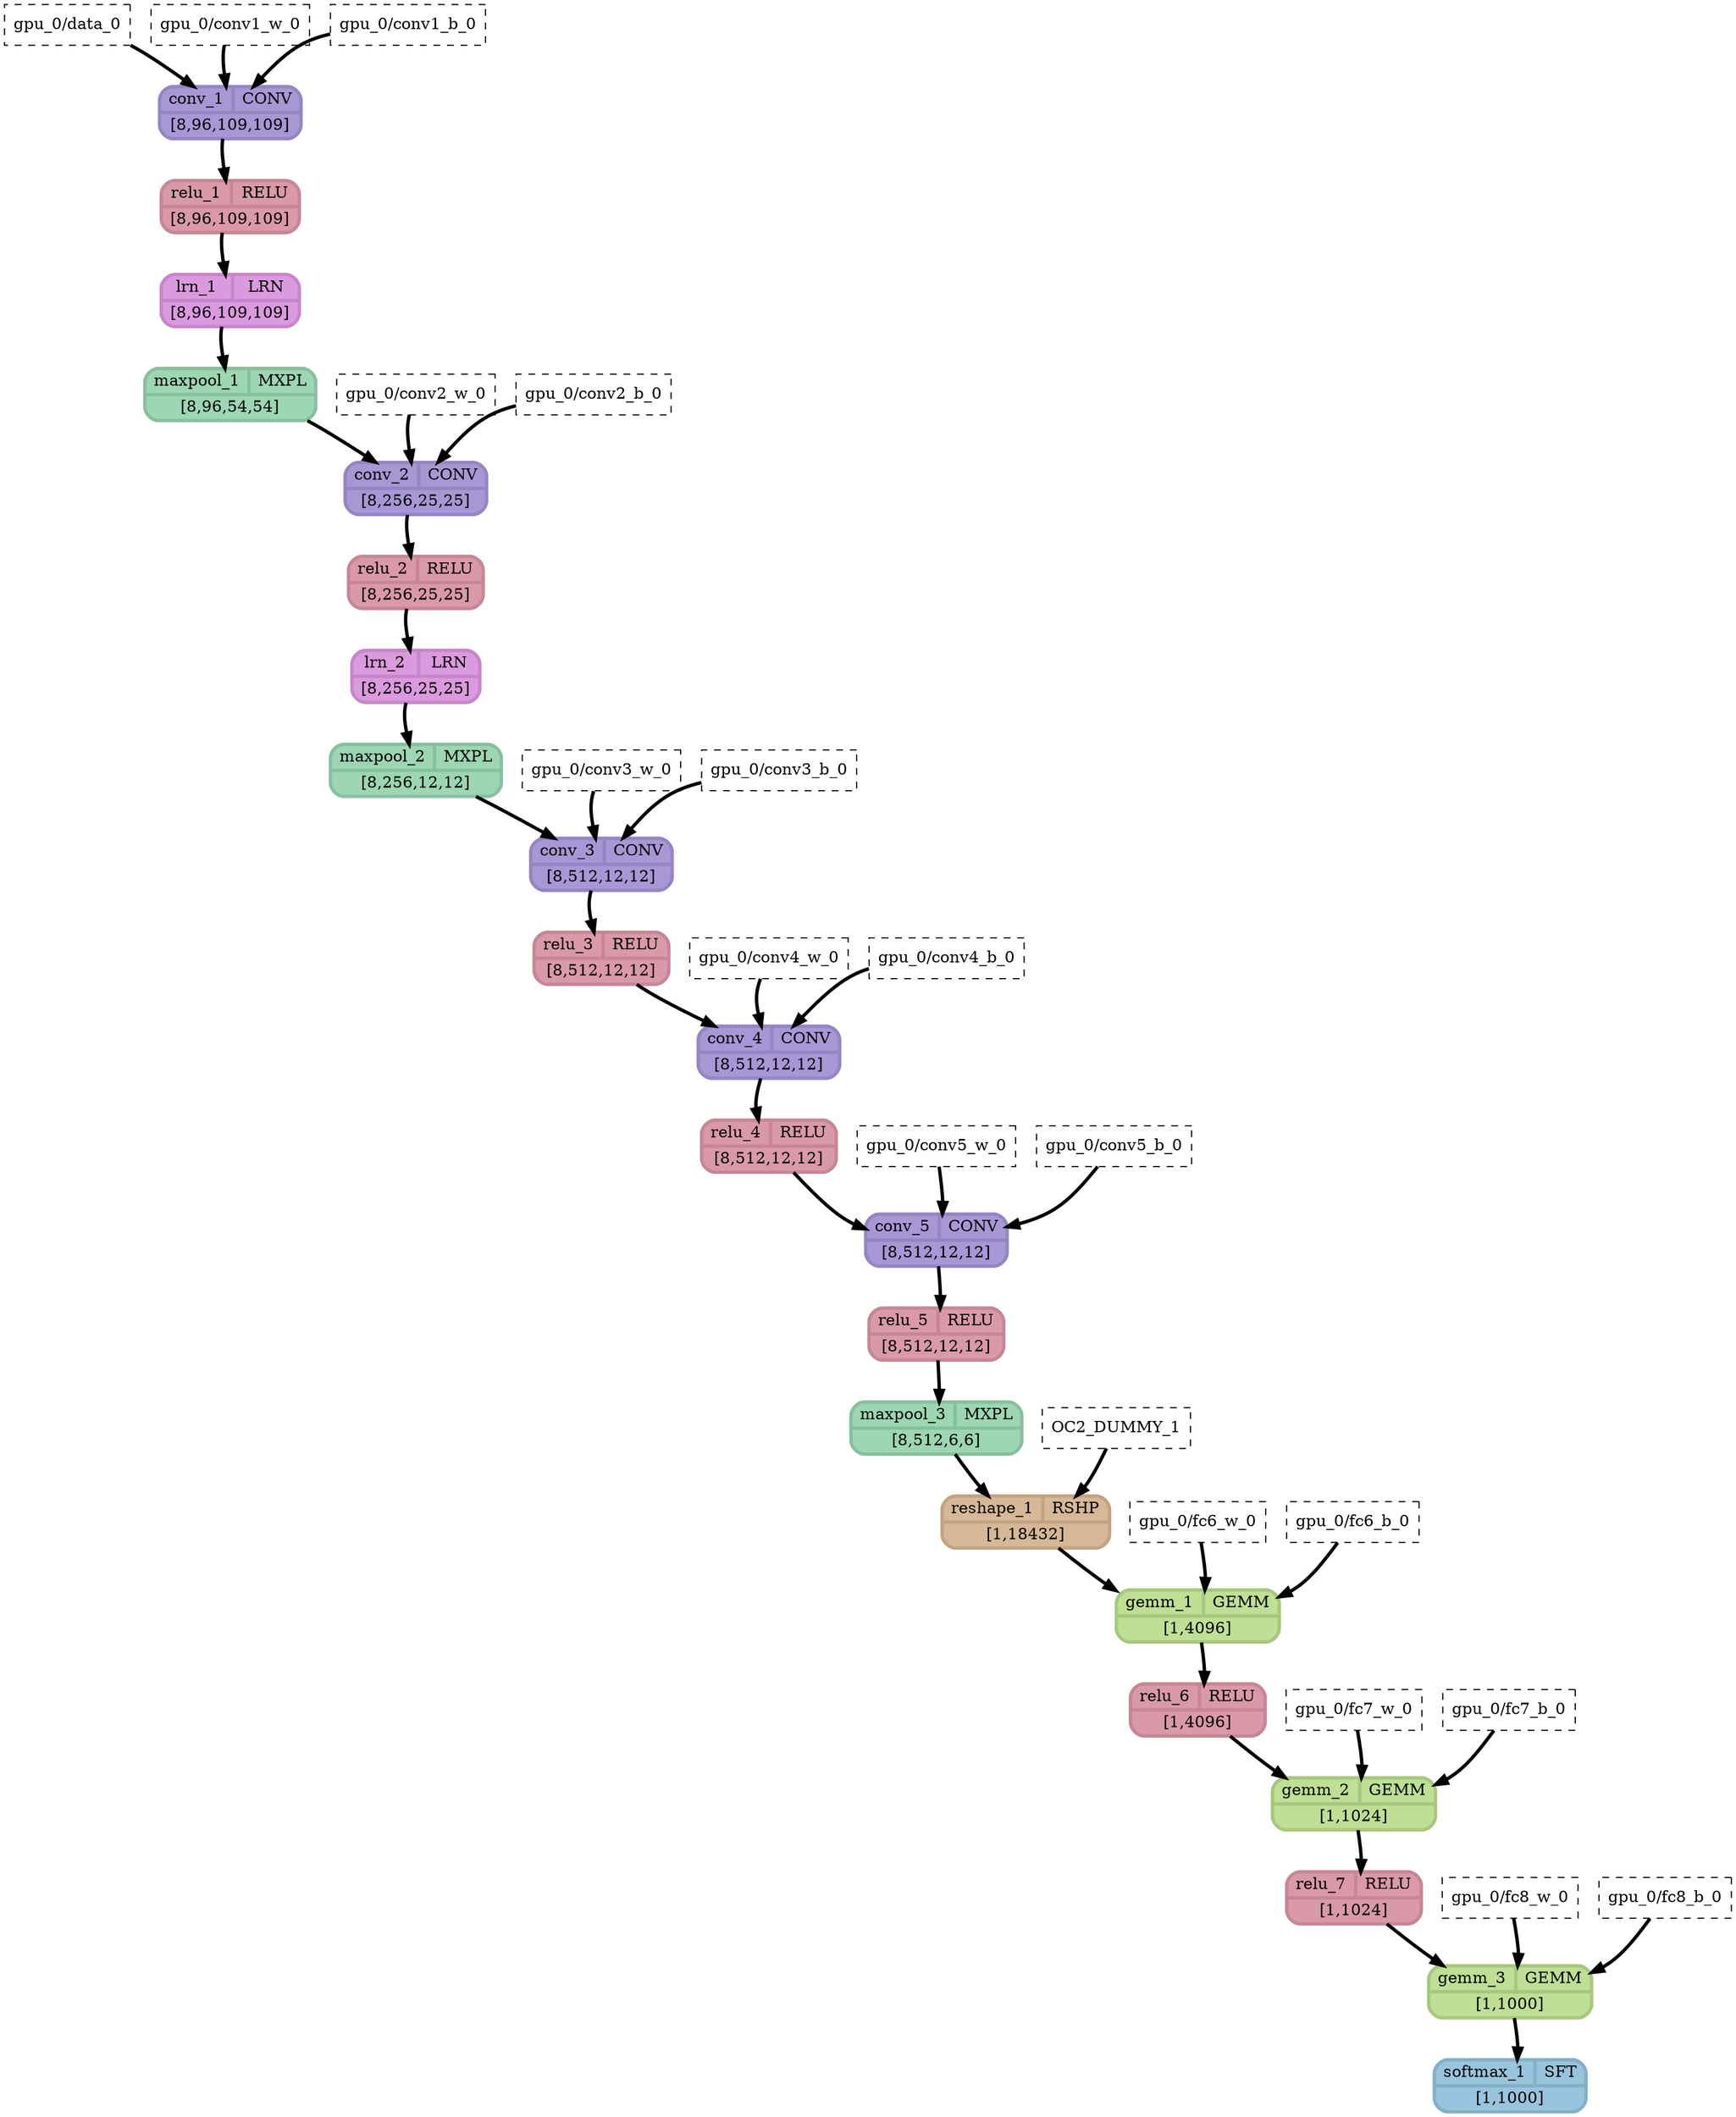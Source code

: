 strict digraph {
  graph [
    rankdir="TB"
    overlap=prism
    overlap_shrink=true
    splines=curved
  ];
  node [
    shape=Mrecord
  ];
  edge [
    penwidth=3
  ];

  // Node definitions.
  "gpu_0/data_0" [
    id=0
    name="gpu_0/data_0"
    type=constant_input
    label="gpu_0/data_0"
    inputs=""
    outputs=""
    shape=box
    style="filled,dashed"
    fillcolor="white"
  ];
  "gpu_0/conv1_w_0" [
    id=1
    name="gpu_0/conv1_w_0"
    type=constant_input
    label="gpu_0/conv1_w_0"
    inputs=""
    outputs=""
    shape=box
    style="filled,dashed"
    fillcolor="white"
  ];
  "gpu_0/conv1_b_0" [
    id=2
    name="gpu_0/conv1_b_0"
    type=constant_input
    label="gpu_0/conv1_b_0"
    inputs=""
    outputs=""
    shape=box
    style="filled,dashed"
    fillcolor="white"
  ];
  "gpu_0/conv1_1" [
    id=3
    name="gpu_0/conv1_1"
    type=Conv
    label="{ {conv_1  | CONV} | [8,96,109,109] }"
    inputs="gpu_0/data_0;gpu_0/conv1_w_0;gpu_0/conv1_b_0"
    outputs="gpu_0/conv1_1"
    penwidth=3
    style=filled
    color="#9586c2"
    fontcolor="#000000"
    fillcolor="#a698d5"
  ];
  "gpu_0/conv1_2" [
    id=4
    name="gpu_0/conv1_2"
    type=Relu
    label="{ {relu_1  | RELU} | [8,96,109,109] }"
    inputs="gpu_0/conv1_1"
    outputs="gpu_0/conv1_2"
    penwidth=3
    style=filled
    color="#c58797"
    fontcolor="#000000"
    fillcolor="#d999a9"
  ];
  "gpu_0/norm1_1" [
    id=5
    name="gpu_0/norm1_1"
    type=LRN
    label="{ {lrn_1  | LRN} | [8,96,109,109] }"
    inputs="gpu_0/conv1_2"
    outputs="gpu_0/norm1_1"
    penwidth=3
    style=filled
    color="#c786ca"
    fontcolor="#000000"
    fillcolor="#dc9ade"
  ];
  "gpu_0/pool1_1" [
    id=6
    name="gpu_0/pool1_1"
    type=MaxPool
    label="{ {maxpool_1  | MXPL} | [8,96,54,54] }"
    inputs="gpu_0/norm1_1"
    outputs="gpu_0/pool1_1"
    penwidth=3
    style=filled
    color="#87c09d"
    fontcolor="#000000"
    fillcolor="#9cd6b3"
  ];
  "gpu_0/conv2_w_0" [
    id=7
    name="gpu_0/conv2_w_0"
    type=constant_input
    label="gpu_0/conv2_w_0"
    inputs=""
    outputs=""
    shape=box
    style="filled,dashed"
    fillcolor="white"
  ];
  "gpu_0/conv2_b_0" [
    id=8
    name="gpu_0/conv2_b_0"
    type=constant_input
    label="gpu_0/conv2_b_0"
    inputs=""
    outputs=""
    shape=box
    style="filled,dashed"
    fillcolor="white"
  ];
  "gpu_0/conv2_1" [
    id=9
    name="gpu_0/conv2_1"
    type=Conv
    label="{ {conv_2  | CONV} | [8,256,25,25] }"
    inputs="gpu_0/pool1_1;gpu_0/conv2_w_0;gpu_0/conv2_b_0"
    outputs="gpu_0/conv2_1"
    penwidth=3
    style=filled
    color="#9586c2"
    fontcolor="#000000"
    fillcolor="#a698d5"
  ];
  "gpu_0/conv2_2" [
    id=10
    name="gpu_0/conv2_2"
    type=Relu
    label="{ {relu_2  | RELU} | [8,256,25,25] }"
    inputs="gpu_0/conv2_1"
    outputs="gpu_0/conv2_2"
    penwidth=3
    style=filled
    color="#c58797"
    fontcolor="#000000"
    fillcolor="#d999a9"
  ];
  "gpu_0/norm2_1" [
    id=11
    name="gpu_0/norm2_1"
    type=LRN
    label="{ {lrn_2  | LRN} | [8,256,25,25] }"
    inputs="gpu_0/conv2_2"
    outputs="gpu_0/norm2_1"
    penwidth=3
    style=filled
    color="#c786ca"
    fontcolor="#000000"
    fillcolor="#dc9ade"
  ];
  "gpu_0/pool2_1" [
    id=12
    name="gpu_0/pool2_1"
    type=MaxPool
    label="{ {maxpool_2  | MXPL} | [8,256,12,12] }"
    inputs="gpu_0/norm2_1"
    outputs="gpu_0/pool2_1"
    penwidth=3
    style=filled
    color="#87c09d"
    fontcolor="#000000"
    fillcolor="#9cd6b3"
  ];
  "gpu_0/conv3_w_0" [
    id=13
    name="gpu_0/conv3_w_0"
    type=constant_input
    label="gpu_0/conv3_w_0"
    inputs=""
    outputs=""
    shape=box
    style="filled,dashed"
    fillcolor="white"
  ];
  "gpu_0/conv3_b_0" [
    id=14
    name="gpu_0/conv3_b_0"
    type=constant_input
    label="gpu_0/conv3_b_0"
    inputs=""
    outputs=""
    shape=box
    style="filled,dashed"
    fillcolor="white"
  ];
  "gpu_0/conv3_1" [
    id=15
    name="gpu_0/conv3_1"
    type=Conv
    label="{ {conv_3  | CONV} | [8,512,12,12] }"
    inputs="gpu_0/pool2_1;gpu_0/conv3_w_0;gpu_0/conv3_b_0"
    outputs="gpu_0/conv3_1"
    penwidth=3
    style=filled
    color="#9586c2"
    fontcolor="#000000"
    fillcolor="#a698d5"
  ];
  "gpu_0/conv3_2" [
    id=16
    name="gpu_0/conv3_2"
    type=Relu
    label="{ {relu_3  | RELU} | [8,512,12,12] }"
    inputs="gpu_0/conv3_1"
    outputs="gpu_0/conv3_2"
    penwidth=3
    style=filled
    color="#c58797"
    fontcolor="#000000"
    fillcolor="#d999a9"
  ];
  "gpu_0/conv4_w_0" [
    id=17
    name="gpu_0/conv4_w_0"
    type=constant_input
    label="gpu_0/conv4_w_0"
    inputs=""
    outputs=""
    shape=box
    style="filled,dashed"
    fillcolor="white"
  ];
  "gpu_0/conv4_b_0" [
    id=18
    name="gpu_0/conv4_b_0"
    type=constant_input
    label="gpu_0/conv4_b_0"
    inputs=""
    outputs=""
    shape=box
    style="filled,dashed"
    fillcolor="white"
  ];
  "gpu_0/conv4_1" [
    id=19
    name="gpu_0/conv4_1"
    type=Conv
    label="{ {conv_4  | CONV} | [8,512,12,12] }"
    inputs="gpu_0/conv3_2;gpu_0/conv4_w_0;gpu_0/conv4_b_0"
    outputs="gpu_0/conv4_1"
    penwidth=3
    style=filled
    color="#9586c2"
    fontcolor="#000000"
    fillcolor="#a698d5"
  ];
  "gpu_0/conv4_2" [
    id=20
    name="gpu_0/conv4_2"
    type=Relu
    label="{ {relu_4  | RELU} | [8,512,12,12] }"
    inputs="gpu_0/conv4_1"
    outputs="gpu_0/conv4_2"
    penwidth=3
    style=filled
    color="#c58797"
    fontcolor="#000000"
    fillcolor="#d999a9"
  ];
  "gpu_0/conv5_w_0" [
    id=21
    name="gpu_0/conv5_w_0"
    type=constant_input
    label="gpu_0/conv5_w_0"
    inputs=""
    outputs=""
    shape=box
    style="filled,dashed"
    fillcolor="white"
  ];
  "gpu_0/conv5_b_0" [
    id=22
    name="gpu_0/conv5_b_0"
    type=constant_input
    label="gpu_0/conv5_b_0"
    inputs=""
    outputs=""
    shape=box
    style="filled,dashed"
    fillcolor="white"
  ];
  "gpu_0/conv5_1" [
    id=23
    name="gpu_0/conv5_1"
    type=Conv
    label="{ {conv_5  | CONV} | [8,512,12,12] }"
    inputs="gpu_0/conv4_2;gpu_0/conv5_w_0;gpu_0/conv5_b_0"
    outputs="gpu_0/conv5_1"
    penwidth=3
    style=filled
    color="#9586c2"
    fontcolor="#000000"
    fillcolor="#a698d5"
  ];
  "gpu_0/conv5_2" [
    id=24
    name="gpu_0/conv5_2"
    type=Relu
    label="{ {relu_5  | RELU} | [8,512,12,12] }"
    inputs="gpu_0/conv5_1"
    outputs="gpu_0/conv5_2"
    penwidth=3
    style=filled
    color="#c58797"
    fontcolor="#000000"
    fillcolor="#d999a9"
  ];
  "gpu_0/pool5_1" [
    id=25
    name="gpu_0/pool5_1"
    type=MaxPool
    label="{ {maxpool_3  | MXPL} | [8,512,6,6] }"
    inputs="gpu_0/conv5_2"
    outputs="gpu_0/pool5_1"
    penwidth=3
    style=filled
    color="#87c09d"
    fontcolor="#000000"
    fillcolor="#9cd6b3"
  ];
  "OC2_DUMMY_1" [
    id=26
    name="OC2_DUMMY_1"
    type=constant_input
    label="OC2_DUMMY_1"
    inputs=""
    outputs=""
    shape=box
    style="filled,dashed"
    fillcolor="white"
  ];
  "OC2_DUMMY_0" [
    id=27
    name="OC2_DUMMY_0"
    type=Reshape
    label="{ {reshape_1  | RSHP} | [1,18432] }"
    inputs="gpu_0/pool5_1;OC2_DUMMY_1"
    outputs="OC2_DUMMY_0"
    penwidth=3
    style=filled
    color="#c2a482"
    fontcolor="#000000"
    fillcolor="#d7b896"
  ];
  "gpu_0/fc6_w_0" [
    id=28
    name="gpu_0/fc6_w_0"
    type=constant_input
    label="gpu_0/fc6_w_0"
    inputs=""
    outputs=""
    shape=box
    style="filled,dashed"
    fillcolor="white"
  ];
  "gpu_0/fc6_b_0" [
    id=29
    name="gpu_0/fc6_b_0"
    type=constant_input
    label="gpu_0/fc6_b_0"
    inputs=""
    outputs=""
    shape=box
    style="filled,dashed"
    fillcolor="white"
  ];
  "gpu_0/fc6_1" [
    id=30
    name="gpu_0/fc6_1"
    type=Gemm
    label="{ {gemm_1  | GEMM} | [1,4096] }"
    inputs="OC2_DUMMY_0;gpu_0/fc6_w_0;gpu_0/fc6_b_0"
    outputs="gpu_0/fc6_1"
    penwidth=3
    style=filled
    color="#a8c77e"
    fontcolor="#000000"
    fillcolor="#bfdf95"
  ];
  "gpu_0/fc6_2" [
    id=31
    name="gpu_0/fc6_2"
    type=Relu
    label="{ {relu_6  | RELU} | [1,4096] }"
    inputs="gpu_0/fc6_1"
    outputs="gpu_0/fc6_2"
    penwidth=3
    style=filled
    color="#c58797"
    fontcolor="#000000"
    fillcolor="#d999a9"
  ];
  "gpu_0/fc7_w_0" [
    id=32
    name="gpu_0/fc7_w_0"
    type=constant_input
    label="gpu_0/fc7_w_0"
    inputs=""
    outputs=""
    shape=box
    style="filled,dashed"
    fillcolor="white"
  ];
  "gpu_0/fc7_b_0" [
    id=33
    name="gpu_0/fc7_b_0"
    type=constant_input
    label="gpu_0/fc7_b_0"
    inputs=""
    outputs=""
    shape=box
    style="filled,dashed"
    fillcolor="white"
  ];
  "gpu_0/fc7_1" [
    id=34
    name="gpu_0/fc7_1"
    type=Gemm
    label="{ {gemm_2  | GEMM} | [1,1024] }"
    inputs="gpu_0/fc6_2;gpu_0/fc7_w_0;gpu_0/fc7_b_0"
    outputs="gpu_0/fc7_1"
    penwidth=3
    style=filled
    color="#a8c77e"
    fontcolor="#000000"
    fillcolor="#bfdf95"
  ];
  "gpu_0/fc7_2" [
    id=35
    name="gpu_0/fc7_2"
    type=Relu
    label="{ {relu_7  | RELU} | [1,1024] }"
    inputs="gpu_0/fc7_1"
    outputs="gpu_0/fc7_2"
    penwidth=3
    style=filled
    color="#c58797"
    fontcolor="#000000"
    fillcolor="#d999a9"
  ];
  "gpu_0/fc8_w_0" [
    id=36
    name="gpu_0/fc8_w_0"
    type=constant_input
    label="gpu_0/fc8_w_0"
    inputs=""
    outputs=""
    shape=box
    style="filled,dashed"
    fillcolor="white"
  ];
  "gpu_0/fc8_b_0" [
    id=37
    name="gpu_0/fc8_b_0"
    type=constant_input
    label="gpu_0/fc8_b_0"
    inputs=""
    outputs=""
    shape=box
    style="filled,dashed"
    fillcolor="white"
  ];
  "gpu_0/pred_1" [
    id=38
    name="gpu_0/pred_1"
    type=Gemm
    label="{ {gemm_3  | GEMM} | [1,1000] }"
    inputs="gpu_0/fc7_2;gpu_0/fc8_w_0;gpu_0/fc8_b_0"
    outputs="gpu_0/pred_1"
    penwidth=3
    style=filled
    color="#a8c77e"
    fontcolor="#000000"
    fillcolor="#bfdf95"
  ];
  "gpu_0/softmax_1" [
    id=39
    name="gpu_0/softmax_1"
    type=Softmax
    label="{ {softmax_1  | SFT} | [1,1000] }"
    inputs="gpu_0/pred_1"
    outputs="gpu_0/softmax_1"
    penwidth=3
    style=filled
    color="#85afc7"
    fontcolor="#000000"
    fillcolor="#99c4dd"
  ];

  // Edge definitions.
  "gpu_0/data_0" -> "gpu_0/conv1_1";
  "gpu_0/conv1_w_0" -> "gpu_0/conv1_1";
  "gpu_0/conv1_b_0" -> "gpu_0/conv1_1";
  "gpu_0/conv1_1" -> "gpu_0/conv1_2";
  "gpu_0/conv1_2" -> "gpu_0/norm1_1";
  "gpu_0/norm1_1" -> "gpu_0/pool1_1";
  "gpu_0/pool1_1" -> "gpu_0/conv2_1";
  "gpu_0/conv2_w_0" -> "gpu_0/conv2_1";
  "gpu_0/conv2_b_0" -> "gpu_0/conv2_1";
  "gpu_0/conv2_1" -> "gpu_0/conv2_2";
  "gpu_0/conv2_2" -> "gpu_0/norm2_1";
  "gpu_0/norm2_1" -> "gpu_0/pool2_1";
  "gpu_0/pool2_1" -> "gpu_0/conv3_1";
  "gpu_0/conv3_w_0" -> "gpu_0/conv3_1";
  "gpu_0/conv3_b_0" -> "gpu_0/conv3_1";
  "gpu_0/conv3_1" -> "gpu_0/conv3_2";
  "gpu_0/conv3_2" -> "gpu_0/conv4_1";
  "gpu_0/conv4_w_0" -> "gpu_0/conv4_1";
  "gpu_0/conv4_b_0" -> "gpu_0/conv4_1";
  "gpu_0/conv4_1" -> "gpu_0/conv4_2";
  "gpu_0/conv4_2" -> "gpu_0/conv5_1";
  "gpu_0/conv5_w_0" -> "gpu_0/conv5_1";
  "gpu_0/conv5_b_0" -> "gpu_0/conv5_1";
  "gpu_0/conv5_1" -> "gpu_0/conv5_2";
  "gpu_0/conv5_2" -> "gpu_0/pool5_1";
  "gpu_0/pool5_1" -> "OC2_DUMMY_0";
  "OC2_DUMMY_1" -> "OC2_DUMMY_0";
  "OC2_DUMMY_0" -> "gpu_0/fc6_1";
  "gpu_0/fc6_w_0" -> "gpu_0/fc6_1";
  "gpu_0/fc6_b_0" -> "gpu_0/fc6_1";
  "gpu_0/fc6_1" -> "gpu_0/fc6_2";
  "gpu_0/fc6_2" -> "gpu_0/fc7_1";
  "gpu_0/fc7_w_0" -> "gpu_0/fc7_1";
  "gpu_0/fc7_b_0" -> "gpu_0/fc7_1";
  "gpu_0/fc7_1" -> "gpu_0/fc7_2";
  "gpu_0/fc7_2" -> "gpu_0/pred_1";
  "gpu_0/fc8_w_0" -> "gpu_0/pred_1";
  "gpu_0/fc8_b_0" -> "gpu_0/pred_1";
  "gpu_0/pred_1" -> "gpu_0/softmax_1";
}